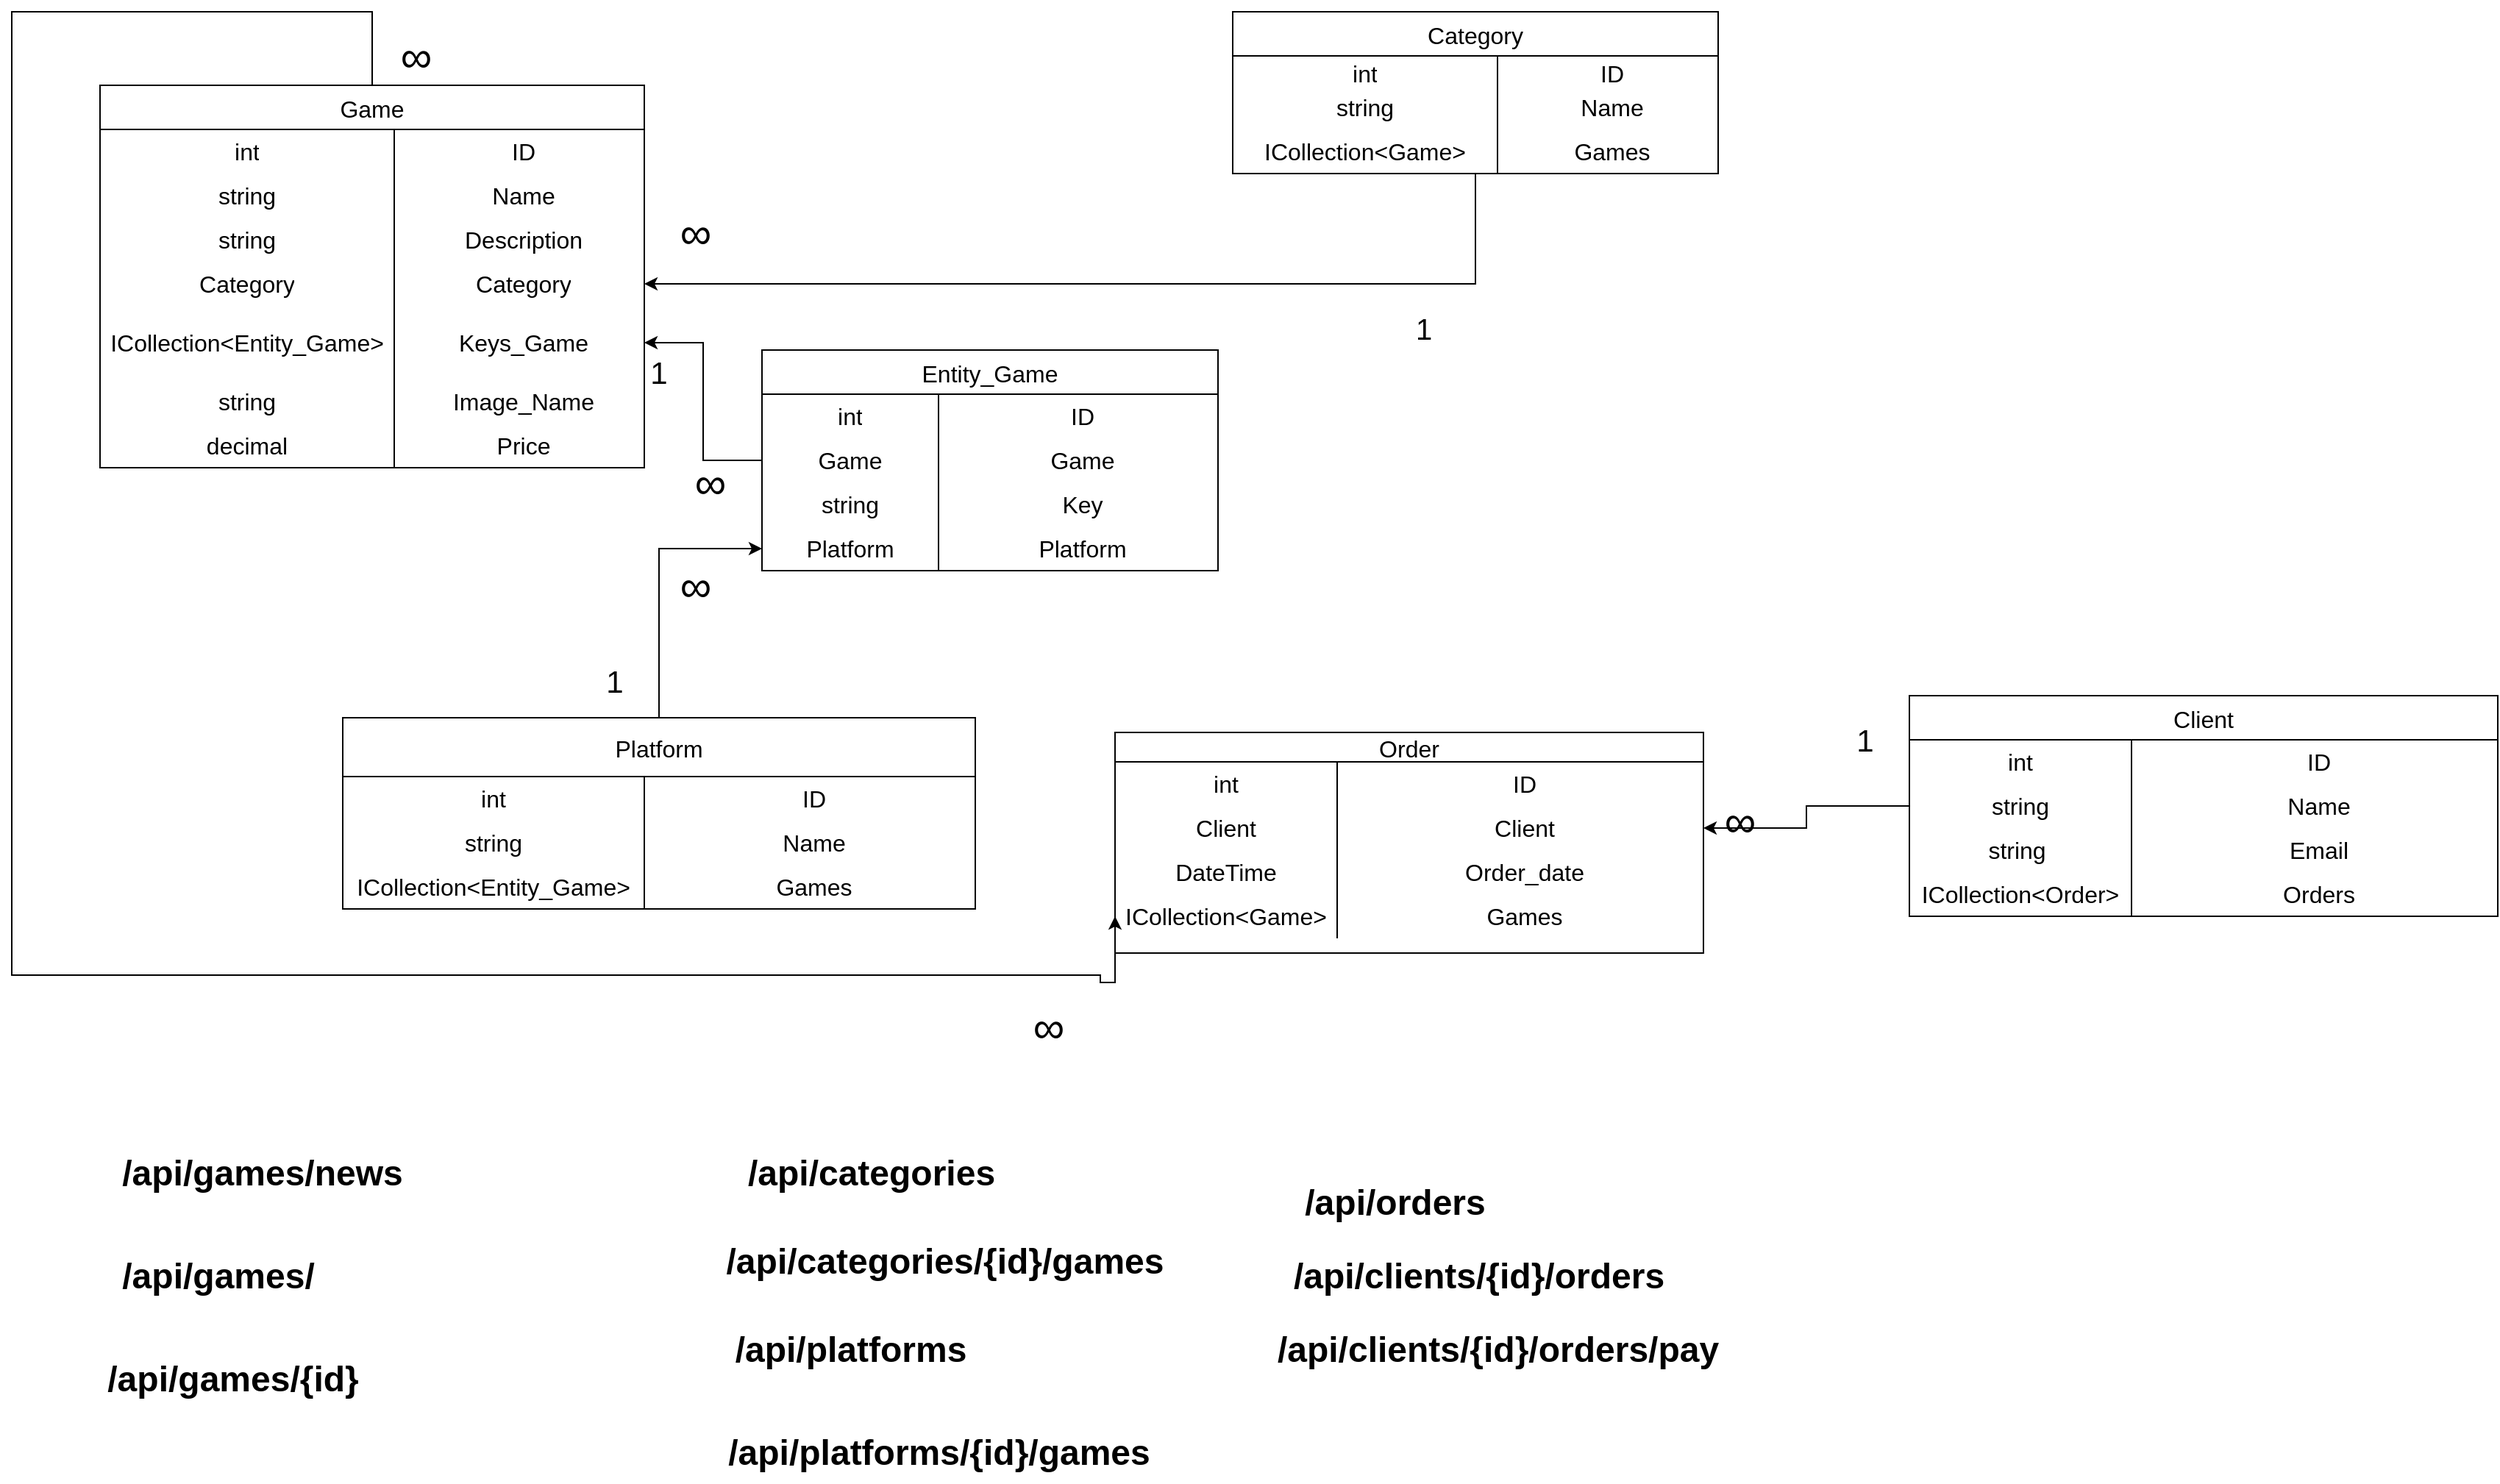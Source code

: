 <mxfile version="21.1.8" type="device">
  <diagram name="Страница 1" id="3Lo83Z3ZKPnrbhbtp0Zb">
    <mxGraphModel dx="2258" dy="813" grid="1" gridSize="10" guides="1" tooltips="1" connect="1" arrows="1" fold="1" page="1" pageScale="1" pageWidth="827" pageHeight="1169" math="0" shadow="0">
      <root>
        <mxCell id="0" />
        <mxCell id="1" parent="0" />
        <mxCell id="Z5sGhNOZtN5fGcx6veP4-15" style="edgeStyle=orthogonalEdgeStyle;rounded=0;orthogonalLoop=1;jettySize=auto;html=1;entryX=1;entryY=0.5;entryDx=0;entryDy=0;" parent="1" source="r6_UhXs1rqPgUjwS--Lz-9" target="Z5sGhNOZtN5fGcx6veP4-2" edge="1">
          <mxGeometry relative="1" as="geometry" />
        </mxCell>
        <mxCell id="r6_UhXs1rqPgUjwS--Lz-9" value="Entity_Game" style="shape=table;startSize=30;container=1;collapsible=0;childLayout=tableLayout;fixedRows=1;rowLines=0;fontStyle=0;strokeColor=default;fontSize=16;align=center;" parent="1" vertex="1">
          <mxGeometry x="290" y="250" width="310" height="150" as="geometry" />
        </mxCell>
        <mxCell id="r6_UhXs1rqPgUjwS--Lz-10" value="" style="shape=tableRow;horizontal=0;startSize=0;swimlaneHead=0;swimlaneBody=0;top=0;left=0;bottom=0;right=0;collapsible=0;dropTarget=0;fillColor=none;points=[[0,0.5],[1,0.5]];portConstraint=eastwest;strokeColor=inherit;fontSize=16;" parent="r6_UhXs1rqPgUjwS--Lz-9" vertex="1">
          <mxGeometry y="30" width="310" height="30" as="geometry" />
        </mxCell>
        <mxCell id="r6_UhXs1rqPgUjwS--Lz-11" value="int" style="shape=partialRectangle;html=1;whiteSpace=wrap;connectable=0;fillColor=none;top=0;left=0;bottom=0;right=0;overflow=hidden;pointerEvents=1;strokeColor=inherit;fontSize=16;" parent="r6_UhXs1rqPgUjwS--Lz-10" vertex="1">
          <mxGeometry width="120" height="30" as="geometry">
            <mxRectangle width="120" height="30" as="alternateBounds" />
          </mxGeometry>
        </mxCell>
        <mxCell id="r6_UhXs1rqPgUjwS--Lz-12" value="ID" style="shape=partialRectangle;html=1;whiteSpace=wrap;connectable=0;fillColor=none;top=0;left=0;bottom=0;right=0;align=center;spacingLeft=6;overflow=hidden;strokeColor=inherit;fontSize=16;" parent="r6_UhXs1rqPgUjwS--Lz-10" vertex="1">
          <mxGeometry x="120" width="190" height="30" as="geometry">
            <mxRectangle width="190" height="30" as="alternateBounds" />
          </mxGeometry>
        </mxCell>
        <mxCell id="r6_UhXs1rqPgUjwS--Lz-19" style="shape=tableRow;horizontal=0;startSize=0;swimlaneHead=0;swimlaneBody=0;top=0;left=0;bottom=0;right=0;collapsible=0;dropTarget=0;fillColor=none;points=[[0,0.5],[1,0.5]];portConstraint=eastwest;strokeColor=inherit;fontSize=16;" parent="r6_UhXs1rqPgUjwS--Lz-9" vertex="1">
          <mxGeometry y="60" width="310" height="30" as="geometry" />
        </mxCell>
        <mxCell id="r6_UhXs1rqPgUjwS--Lz-20" value="Game" style="shape=partialRectangle;html=1;whiteSpace=wrap;connectable=0;fillColor=none;top=0;left=0;bottom=0;right=0;overflow=hidden;pointerEvents=1;strokeColor=inherit;fontSize=16;" parent="r6_UhXs1rqPgUjwS--Lz-19" vertex="1">
          <mxGeometry width="120" height="30" as="geometry">
            <mxRectangle width="120" height="30" as="alternateBounds" />
          </mxGeometry>
        </mxCell>
        <mxCell id="r6_UhXs1rqPgUjwS--Lz-21" value="Game" style="shape=partialRectangle;html=1;whiteSpace=wrap;connectable=0;fillColor=none;top=0;left=0;bottom=0;right=0;align=center;spacingLeft=6;overflow=hidden;strokeColor=inherit;fontSize=16;" parent="r6_UhXs1rqPgUjwS--Lz-19" vertex="1">
          <mxGeometry x="120" width="190" height="30" as="geometry">
            <mxRectangle width="190" height="30" as="alternateBounds" />
          </mxGeometry>
        </mxCell>
        <mxCell id="r6_UhXs1rqPgUjwS--Lz-57" style="shape=tableRow;horizontal=0;startSize=0;swimlaneHead=0;swimlaneBody=0;top=0;left=0;bottom=0;right=0;collapsible=0;dropTarget=0;fillColor=none;points=[[0,0.5],[1,0.5]];portConstraint=eastwest;strokeColor=inherit;fontSize=16;" parent="r6_UhXs1rqPgUjwS--Lz-9" vertex="1">
          <mxGeometry y="90" width="310" height="30" as="geometry" />
        </mxCell>
        <mxCell id="r6_UhXs1rqPgUjwS--Lz-58" value="string" style="shape=partialRectangle;html=1;whiteSpace=wrap;connectable=0;fillColor=none;top=0;left=0;bottom=0;right=0;overflow=hidden;strokeColor=inherit;fontSize=16;" parent="r6_UhXs1rqPgUjwS--Lz-57" vertex="1">
          <mxGeometry width="120" height="30" as="geometry">
            <mxRectangle width="120" height="30" as="alternateBounds" />
          </mxGeometry>
        </mxCell>
        <mxCell id="r6_UhXs1rqPgUjwS--Lz-59" value="Key" style="shape=partialRectangle;html=1;whiteSpace=wrap;connectable=0;fillColor=none;top=0;left=0;bottom=0;right=0;align=center;spacingLeft=6;overflow=hidden;strokeColor=inherit;fontSize=16;" parent="r6_UhXs1rqPgUjwS--Lz-57" vertex="1">
          <mxGeometry x="120" width="190" height="30" as="geometry">
            <mxRectangle width="190" height="30" as="alternateBounds" />
          </mxGeometry>
        </mxCell>
        <mxCell id="r6_UhXs1rqPgUjwS--Lz-25" style="shape=tableRow;horizontal=0;startSize=0;swimlaneHead=0;swimlaneBody=0;top=0;left=0;bottom=0;right=0;collapsible=0;dropTarget=0;fillColor=none;points=[[0,0.5],[1,0.5]];portConstraint=eastwest;strokeColor=inherit;fontSize=16;" parent="r6_UhXs1rqPgUjwS--Lz-9" vertex="1">
          <mxGeometry y="120" width="310" height="30" as="geometry" />
        </mxCell>
        <mxCell id="r6_UhXs1rqPgUjwS--Lz-26" value="Platform" style="shape=partialRectangle;html=1;whiteSpace=wrap;connectable=0;fillColor=none;top=0;left=0;bottom=0;right=0;overflow=hidden;strokeColor=inherit;fontSize=16;" parent="r6_UhXs1rqPgUjwS--Lz-25" vertex="1">
          <mxGeometry width="120" height="30" as="geometry">
            <mxRectangle width="120" height="30" as="alternateBounds" />
          </mxGeometry>
        </mxCell>
        <mxCell id="r6_UhXs1rqPgUjwS--Lz-27" value="Platform" style="shape=partialRectangle;html=1;whiteSpace=wrap;connectable=0;fillColor=none;top=0;left=0;bottom=0;right=0;align=center;spacingLeft=6;overflow=hidden;strokeColor=inherit;fontSize=16;" parent="r6_UhXs1rqPgUjwS--Lz-25" vertex="1">
          <mxGeometry x="120" width="190" height="30" as="geometry">
            <mxRectangle width="190" height="30" as="alternateBounds" />
          </mxGeometry>
        </mxCell>
        <mxCell id="Z5sGhNOZtN5fGcx6veP4-19" style="edgeStyle=orthogonalEdgeStyle;rounded=0;orthogonalLoop=1;jettySize=auto;html=1;entryX=1;entryY=0.5;entryDx=0;entryDy=0;" parent="1" source="r6_UhXs1rqPgUjwS--Lz-31" target="Z5sGhNOZtN5fGcx6veP4-16" edge="1">
          <mxGeometry relative="1" as="geometry" />
        </mxCell>
        <mxCell id="r6_UhXs1rqPgUjwS--Lz-31" value="Category" style="shape=table;startSize=30;container=1;collapsible=0;childLayout=tableLayout;fixedRows=1;rowLines=0;fontStyle=0;strokeColor=default;fontSize=16;" parent="1" vertex="1">
          <mxGeometry x="610" y="20" width="330" height="110" as="geometry" />
        </mxCell>
        <mxCell id="r6_UhXs1rqPgUjwS--Lz-32" value="" style="shape=tableRow;horizontal=0;startSize=0;swimlaneHead=0;swimlaneBody=0;top=0;left=0;bottom=0;right=0;collapsible=0;dropTarget=0;fillColor=none;points=[[0,0.5],[1,0.5]];portConstraint=eastwest;strokeColor=inherit;fontSize=16;" parent="r6_UhXs1rqPgUjwS--Lz-31" vertex="1">
          <mxGeometry y="30" width="330" height="20" as="geometry" />
        </mxCell>
        <mxCell id="r6_UhXs1rqPgUjwS--Lz-33" value="int" style="shape=partialRectangle;html=1;whiteSpace=wrap;connectable=0;fillColor=none;top=0;left=0;bottom=0;right=0;overflow=hidden;pointerEvents=1;strokeColor=inherit;fontSize=16;" parent="r6_UhXs1rqPgUjwS--Lz-32" vertex="1">
          <mxGeometry width="180" height="20" as="geometry">
            <mxRectangle width="180" height="20" as="alternateBounds" />
          </mxGeometry>
        </mxCell>
        <mxCell id="r6_UhXs1rqPgUjwS--Lz-34" value="ID" style="shape=partialRectangle;html=1;whiteSpace=wrap;connectable=0;fillColor=none;top=0;left=0;bottom=0;right=0;align=center;spacingLeft=6;overflow=hidden;strokeColor=inherit;fontSize=16;" parent="r6_UhXs1rqPgUjwS--Lz-32" vertex="1">
          <mxGeometry x="180" width="150" height="20" as="geometry">
            <mxRectangle width="150" height="20" as="alternateBounds" />
          </mxGeometry>
        </mxCell>
        <mxCell id="r6_UhXs1rqPgUjwS--Lz-35" value="" style="shape=tableRow;horizontal=0;startSize=0;swimlaneHead=0;swimlaneBody=0;top=0;left=0;bottom=0;right=0;collapsible=0;dropTarget=0;fillColor=none;points=[[0,0.5],[1,0.5]];portConstraint=eastwest;strokeColor=inherit;fontSize=16;" parent="r6_UhXs1rqPgUjwS--Lz-31" vertex="1">
          <mxGeometry y="50" width="330" height="30" as="geometry" />
        </mxCell>
        <mxCell id="r6_UhXs1rqPgUjwS--Lz-36" value="string" style="shape=partialRectangle;html=1;whiteSpace=wrap;connectable=0;fillColor=none;top=0;left=0;bottom=0;right=0;overflow=hidden;strokeColor=inherit;fontSize=16;" parent="r6_UhXs1rqPgUjwS--Lz-35" vertex="1">
          <mxGeometry width="180" height="30" as="geometry">
            <mxRectangle width="180" height="30" as="alternateBounds" />
          </mxGeometry>
        </mxCell>
        <mxCell id="r6_UhXs1rqPgUjwS--Lz-37" value="Name" style="shape=partialRectangle;html=1;whiteSpace=wrap;connectable=0;fillColor=none;top=0;left=0;bottom=0;right=0;align=center;spacingLeft=6;overflow=hidden;strokeColor=inherit;fontSize=16;" parent="r6_UhXs1rqPgUjwS--Lz-35" vertex="1">
          <mxGeometry x="180" width="150" height="30" as="geometry">
            <mxRectangle width="150" height="30" as="alternateBounds" />
          </mxGeometry>
        </mxCell>
        <mxCell id="Ier1C6OoSZQnCOWNsd0F-12" style="shape=tableRow;horizontal=0;startSize=0;swimlaneHead=0;swimlaneBody=0;top=0;left=0;bottom=0;right=0;collapsible=0;dropTarget=0;fillColor=none;points=[[0,0.5],[1,0.5]];portConstraint=eastwest;strokeColor=inherit;fontSize=16;" parent="r6_UhXs1rqPgUjwS--Lz-31" vertex="1">
          <mxGeometry y="80" width="330" height="30" as="geometry" />
        </mxCell>
        <mxCell id="Ier1C6OoSZQnCOWNsd0F-13" value="ICollection&amp;lt;Game&amp;gt;" style="shape=partialRectangle;html=1;whiteSpace=wrap;connectable=0;fillColor=none;top=0;left=0;bottom=0;right=0;overflow=hidden;strokeColor=inherit;fontSize=16;" parent="Ier1C6OoSZQnCOWNsd0F-12" vertex="1">
          <mxGeometry width="180" height="30" as="geometry">
            <mxRectangle width="180" height="30" as="alternateBounds" />
          </mxGeometry>
        </mxCell>
        <mxCell id="Ier1C6OoSZQnCOWNsd0F-14" value="Games" style="shape=partialRectangle;html=1;whiteSpace=wrap;connectable=0;fillColor=none;top=0;left=0;bottom=0;right=0;align=center;spacingLeft=6;overflow=hidden;strokeColor=inherit;fontSize=16;" parent="Ier1C6OoSZQnCOWNsd0F-12" vertex="1">
          <mxGeometry x="180" width="150" height="30" as="geometry">
            <mxRectangle width="150" height="30" as="alternateBounds" />
          </mxGeometry>
        </mxCell>
        <mxCell id="r6_UhXs1rqPgUjwS--Lz-60" style="edgeStyle=orthogonalEdgeStyle;rounded=0;orthogonalLoop=1;jettySize=auto;html=1;entryX=0;entryY=0.5;entryDx=0;entryDy=0;" parent="1" source="r6_UhXs1rqPgUjwS--Lz-47" target="r6_UhXs1rqPgUjwS--Lz-25" edge="1">
          <mxGeometry relative="1" as="geometry" />
        </mxCell>
        <mxCell id="r6_UhXs1rqPgUjwS--Lz-47" value="Platform" style="shape=table;startSize=40;container=1;collapsible=0;childLayout=tableLayout;fixedRows=1;rowLines=0;fontStyle=0;strokeColor=default;fontSize=16;" parent="1" vertex="1">
          <mxGeometry x="5" y="500" width="430" height="130" as="geometry" />
        </mxCell>
        <mxCell id="r6_UhXs1rqPgUjwS--Lz-48" value="" style="shape=tableRow;horizontal=0;startSize=0;swimlaneHead=0;swimlaneBody=0;top=0;left=0;bottom=0;right=0;collapsible=0;dropTarget=0;fillColor=none;points=[[0,0.5],[1,0.5]];portConstraint=eastwest;strokeColor=inherit;fontSize=16;" parent="r6_UhXs1rqPgUjwS--Lz-47" vertex="1">
          <mxGeometry y="40" width="430" height="30" as="geometry" />
        </mxCell>
        <mxCell id="r6_UhXs1rqPgUjwS--Lz-49" value="int" style="shape=partialRectangle;html=1;whiteSpace=wrap;connectable=0;fillColor=none;top=0;left=0;bottom=0;right=0;overflow=hidden;pointerEvents=1;strokeColor=inherit;fontSize=16;" parent="r6_UhXs1rqPgUjwS--Lz-48" vertex="1">
          <mxGeometry width="205" height="30" as="geometry">
            <mxRectangle width="205" height="30" as="alternateBounds" />
          </mxGeometry>
        </mxCell>
        <mxCell id="r6_UhXs1rqPgUjwS--Lz-50" value="ID" style="shape=partialRectangle;html=1;whiteSpace=wrap;connectable=0;fillColor=none;top=0;left=0;bottom=0;right=0;align=center;spacingLeft=6;overflow=hidden;strokeColor=inherit;fontSize=16;" parent="r6_UhXs1rqPgUjwS--Lz-48" vertex="1">
          <mxGeometry x="205" width="225" height="30" as="geometry">
            <mxRectangle width="225" height="30" as="alternateBounds" />
          </mxGeometry>
        </mxCell>
        <mxCell id="r6_UhXs1rqPgUjwS--Lz-51" value="" style="shape=tableRow;horizontal=0;startSize=0;swimlaneHead=0;swimlaneBody=0;top=0;left=0;bottom=0;right=0;collapsible=0;dropTarget=0;fillColor=none;points=[[0,0.5],[1,0.5]];portConstraint=eastwest;strokeColor=inherit;fontSize=16;" parent="r6_UhXs1rqPgUjwS--Lz-47" vertex="1">
          <mxGeometry y="70" width="430" height="30" as="geometry" />
        </mxCell>
        <mxCell id="r6_UhXs1rqPgUjwS--Lz-52" value="string" style="shape=partialRectangle;html=1;whiteSpace=wrap;connectable=0;fillColor=none;top=0;left=0;bottom=0;right=0;overflow=hidden;strokeColor=inherit;fontSize=16;" parent="r6_UhXs1rqPgUjwS--Lz-51" vertex="1">
          <mxGeometry width="205" height="30" as="geometry">
            <mxRectangle width="205" height="30" as="alternateBounds" />
          </mxGeometry>
        </mxCell>
        <mxCell id="r6_UhXs1rqPgUjwS--Lz-53" value="Name" style="shape=partialRectangle;html=1;whiteSpace=wrap;connectable=0;fillColor=none;top=0;left=0;bottom=0;right=0;align=center;spacingLeft=6;overflow=hidden;strokeColor=inherit;fontSize=16;" parent="r6_UhXs1rqPgUjwS--Lz-51" vertex="1">
          <mxGeometry x="205" width="225" height="30" as="geometry">
            <mxRectangle width="225" height="30" as="alternateBounds" />
          </mxGeometry>
        </mxCell>
        <mxCell id="Ier1C6OoSZQnCOWNsd0F-18" style="shape=tableRow;horizontal=0;startSize=0;swimlaneHead=0;swimlaneBody=0;top=0;left=0;bottom=0;right=0;collapsible=0;dropTarget=0;fillColor=none;points=[[0,0.5],[1,0.5]];portConstraint=eastwest;strokeColor=inherit;fontSize=16;" parent="r6_UhXs1rqPgUjwS--Lz-47" vertex="1">
          <mxGeometry y="100" width="430" height="30" as="geometry" />
        </mxCell>
        <mxCell id="Ier1C6OoSZQnCOWNsd0F-19" value="ICollection&amp;lt;Entity_Game&amp;gt;" style="shape=partialRectangle;html=1;whiteSpace=wrap;connectable=0;fillColor=none;top=0;left=0;bottom=0;right=0;overflow=hidden;strokeColor=inherit;fontSize=16;" parent="Ier1C6OoSZQnCOWNsd0F-18" vertex="1">
          <mxGeometry width="205" height="30" as="geometry">
            <mxRectangle width="205" height="30" as="alternateBounds" />
          </mxGeometry>
        </mxCell>
        <mxCell id="Ier1C6OoSZQnCOWNsd0F-20" value="Games" style="shape=partialRectangle;html=1;whiteSpace=wrap;connectable=0;fillColor=none;top=0;left=0;bottom=0;right=0;align=center;spacingLeft=6;overflow=hidden;strokeColor=inherit;fontSize=16;" parent="Ier1C6OoSZQnCOWNsd0F-18" vertex="1">
          <mxGeometry x="205" width="225" height="30" as="geometry">
            <mxRectangle width="225" height="30" as="alternateBounds" />
          </mxGeometry>
        </mxCell>
        <mxCell id="r6_UhXs1rqPgUjwS--Lz-61" value="&lt;font style=&quot;font-size: 30px;&quot;&gt;∞&lt;/font&gt;" style="text;html=1;strokeColor=none;fillColor=none;align=center;verticalAlign=middle;whiteSpace=wrap;rounded=0;" parent="1" vertex="1">
          <mxGeometry x="200" y="390" width="90" height="40" as="geometry" />
        </mxCell>
        <mxCell id="r6_UhXs1rqPgUjwS--Lz-62" value="1" style="text;html=1;strokeColor=none;fillColor=none;align=center;verticalAlign=middle;whiteSpace=wrap;rounded=0;fontSize=21;" parent="1" vertex="1">
          <mxGeometry x="160" y="460" width="60" height="30" as="geometry" />
        </mxCell>
        <mxCell id="r6_UhXs1rqPgUjwS--Lz-63" value="&lt;font style=&quot;font-size: 30px;&quot;&gt;∞&lt;/font&gt;" style="text;html=1;strokeColor=none;fillColor=none;align=center;verticalAlign=middle;whiteSpace=wrap;rounded=0;" parent="1" vertex="1">
          <mxGeometry x="200" y="150" width="90" height="40" as="geometry" />
        </mxCell>
        <mxCell id="r6_UhXs1rqPgUjwS--Lz-64" value="1" style="text;html=1;strokeColor=none;fillColor=none;align=center;verticalAlign=middle;whiteSpace=wrap;rounded=0;fontSize=20;" parent="1" vertex="1">
          <mxGeometry x="710" y="220" width="60" height="30" as="geometry" />
        </mxCell>
        <mxCell id="r6_UhXs1rqPgUjwS--Lz-65" value="Order" style="shape=table;startSize=20;container=1;collapsible=0;childLayout=tableLayout;fixedRows=1;rowLines=0;fontStyle=0;strokeColor=default;fontSize=16;" parent="1" vertex="1">
          <mxGeometry x="530" y="510" width="400" height="150" as="geometry" />
        </mxCell>
        <mxCell id="r6_UhXs1rqPgUjwS--Lz-66" value="" style="shape=tableRow;horizontal=0;startSize=0;swimlaneHead=0;swimlaneBody=0;top=0;left=0;bottom=0;right=0;collapsible=0;dropTarget=0;fillColor=none;points=[[0,0.5],[1,0.5]];portConstraint=eastwest;strokeColor=inherit;fontSize=16;" parent="r6_UhXs1rqPgUjwS--Lz-65" vertex="1">
          <mxGeometry y="20" width="400" height="30" as="geometry" />
        </mxCell>
        <mxCell id="r6_UhXs1rqPgUjwS--Lz-67" value="int" style="shape=partialRectangle;html=1;whiteSpace=wrap;connectable=0;fillColor=none;top=0;left=0;bottom=0;right=0;overflow=hidden;pointerEvents=1;strokeColor=inherit;fontSize=16;" parent="r6_UhXs1rqPgUjwS--Lz-66" vertex="1">
          <mxGeometry width="151" height="30" as="geometry">
            <mxRectangle width="151" height="30" as="alternateBounds" />
          </mxGeometry>
        </mxCell>
        <mxCell id="r6_UhXs1rqPgUjwS--Lz-68" value="ID" style="shape=partialRectangle;html=1;whiteSpace=wrap;connectable=0;fillColor=none;top=0;left=0;bottom=0;right=0;align=center;spacingLeft=6;overflow=hidden;strokeColor=inherit;fontSize=16;" parent="r6_UhXs1rqPgUjwS--Lz-66" vertex="1">
          <mxGeometry x="151" width="249" height="30" as="geometry">
            <mxRectangle width="249" height="30" as="alternateBounds" />
          </mxGeometry>
        </mxCell>
        <mxCell id="r6_UhXs1rqPgUjwS--Lz-72" value="" style="shape=tableRow;horizontal=0;startSize=0;swimlaneHead=0;swimlaneBody=0;top=0;left=0;bottom=0;right=0;collapsible=0;dropTarget=0;fillColor=none;points=[[0,0.5],[1,0.5]];portConstraint=eastwest;strokeColor=inherit;fontSize=16;" parent="r6_UhXs1rqPgUjwS--Lz-65" vertex="1">
          <mxGeometry y="50" width="400" height="30" as="geometry" />
        </mxCell>
        <mxCell id="r6_UhXs1rqPgUjwS--Lz-73" value="Client" style="shape=partialRectangle;html=1;whiteSpace=wrap;connectable=0;fillColor=none;top=0;left=0;bottom=0;right=0;overflow=hidden;strokeColor=inherit;fontSize=16;" parent="r6_UhXs1rqPgUjwS--Lz-72" vertex="1">
          <mxGeometry width="151" height="30" as="geometry">
            <mxRectangle width="151" height="30" as="alternateBounds" />
          </mxGeometry>
        </mxCell>
        <mxCell id="r6_UhXs1rqPgUjwS--Lz-74" value="Client" style="shape=partialRectangle;html=1;whiteSpace=wrap;connectable=0;fillColor=none;top=0;left=0;bottom=0;right=0;align=center;spacingLeft=6;overflow=hidden;strokeColor=inherit;fontSize=16;" parent="r6_UhXs1rqPgUjwS--Lz-72" vertex="1">
          <mxGeometry x="151" width="249" height="30" as="geometry">
            <mxRectangle width="249" height="30" as="alternateBounds" />
          </mxGeometry>
        </mxCell>
        <mxCell id="r6_UhXs1rqPgUjwS--Lz-75" style="shape=tableRow;horizontal=0;startSize=0;swimlaneHead=0;swimlaneBody=0;top=0;left=0;bottom=0;right=0;collapsible=0;dropTarget=0;fillColor=none;points=[[0,0.5],[1,0.5]];portConstraint=eastwest;strokeColor=inherit;fontSize=16;" parent="r6_UhXs1rqPgUjwS--Lz-65" vertex="1">
          <mxGeometry y="80" width="400" height="30" as="geometry" />
        </mxCell>
        <mxCell id="r6_UhXs1rqPgUjwS--Lz-76" value="DateTime" style="shape=partialRectangle;html=1;whiteSpace=wrap;connectable=0;fillColor=none;top=0;left=0;bottom=0;right=0;overflow=hidden;strokeColor=inherit;fontSize=16;" parent="r6_UhXs1rqPgUjwS--Lz-75" vertex="1">
          <mxGeometry width="151" height="30" as="geometry">
            <mxRectangle width="151" height="30" as="alternateBounds" />
          </mxGeometry>
        </mxCell>
        <mxCell id="r6_UhXs1rqPgUjwS--Lz-77" value="Order_date" style="shape=partialRectangle;html=1;whiteSpace=wrap;connectable=0;fillColor=none;top=0;left=0;bottom=0;right=0;align=center;spacingLeft=6;overflow=hidden;strokeColor=inherit;fontSize=16;" parent="r6_UhXs1rqPgUjwS--Lz-75" vertex="1">
          <mxGeometry x="151" width="249" height="30" as="geometry">
            <mxRectangle width="249" height="30" as="alternateBounds" />
          </mxGeometry>
        </mxCell>
        <mxCell id="r6_UhXs1rqPgUjwS--Lz-81" style="shape=tableRow;horizontal=0;startSize=0;swimlaneHead=0;swimlaneBody=0;top=0;left=0;bottom=0;right=0;collapsible=0;dropTarget=0;fillColor=none;points=[[0,0.5],[1,0.5]];portConstraint=eastwest;strokeColor=inherit;fontSize=16;" parent="r6_UhXs1rqPgUjwS--Lz-65" vertex="1">
          <mxGeometry y="110" width="400" height="30" as="geometry" />
        </mxCell>
        <mxCell id="r6_UhXs1rqPgUjwS--Lz-82" value="ICollection&amp;lt;Game&amp;gt;" style="shape=partialRectangle;html=1;whiteSpace=wrap;connectable=0;fillColor=none;top=0;left=0;bottom=0;right=0;overflow=hidden;strokeColor=inherit;fontSize=16;" parent="r6_UhXs1rqPgUjwS--Lz-81" vertex="1">
          <mxGeometry width="151" height="30" as="geometry">
            <mxRectangle width="151" height="30" as="alternateBounds" />
          </mxGeometry>
        </mxCell>
        <mxCell id="r6_UhXs1rqPgUjwS--Lz-83" value="Games" style="shape=partialRectangle;html=1;whiteSpace=wrap;connectable=0;fillColor=none;top=0;left=0;bottom=0;right=0;align=center;spacingLeft=6;overflow=hidden;strokeColor=inherit;fontSize=16;" parent="r6_UhXs1rqPgUjwS--Lz-81" vertex="1">
          <mxGeometry x="151" width="249" height="30" as="geometry">
            <mxRectangle width="249" height="30" as="alternateBounds" />
          </mxGeometry>
        </mxCell>
        <mxCell id="r6_UhXs1rqPgUjwS--Lz-86" value="&lt;font style=&quot;font-size: 30px;&quot;&gt;∞&lt;/font&gt;" style="text;html=1;strokeColor=none;fillColor=none;align=center;verticalAlign=middle;whiteSpace=wrap;rounded=0;" parent="1" vertex="1">
          <mxGeometry x="10" y="30" width="90" height="40" as="geometry" />
        </mxCell>
        <mxCell id="Z5sGhNOZtN5fGcx6veP4-1" style="edgeStyle=orthogonalEdgeStyle;rounded=0;orthogonalLoop=1;jettySize=auto;html=1;exitX=0.5;exitY=0;exitDx=0;exitDy=0;entryX=0;entryY=0.5;entryDx=0;entryDy=0;" parent="1" source="r6_UhXs1rqPgUjwS--Lz-90" target="r6_UhXs1rqPgUjwS--Lz-81" edge="1">
          <mxGeometry relative="1" as="geometry">
            <Array as="points">
              <mxPoint x="25" y="20" />
              <mxPoint x="-220" y="20" />
              <mxPoint x="-220" y="675" />
              <mxPoint x="520" y="675" />
              <mxPoint x="520" y="680" />
              <mxPoint x="530" y="680" />
            </Array>
            <mxPoint x="500" y="645" as="targetPoint" />
          </mxGeometry>
        </mxCell>
        <mxCell id="r6_UhXs1rqPgUjwS--Lz-90" value="Game" style="shape=table;startSize=30;container=1;collapsible=0;childLayout=tableLayout;fixedRows=1;rowLines=0;fontStyle=0;strokeColor=default;fontSize=16;" parent="1" vertex="1">
          <mxGeometry x="-160" y="70" width="370" height="260" as="geometry" />
        </mxCell>
        <mxCell id="r6_UhXs1rqPgUjwS--Lz-91" value="" style="shape=tableRow;horizontal=0;startSize=0;swimlaneHead=0;swimlaneBody=0;top=0;left=0;bottom=0;right=0;collapsible=0;dropTarget=0;fillColor=none;points=[[0,0.5],[1,0.5]];portConstraint=eastwest;strokeColor=inherit;fontSize=16;" parent="r6_UhXs1rqPgUjwS--Lz-90" vertex="1">
          <mxGeometry y="30" width="370" height="30" as="geometry" />
        </mxCell>
        <mxCell id="r6_UhXs1rqPgUjwS--Lz-92" value="int" style="shape=partialRectangle;html=1;whiteSpace=wrap;connectable=0;fillColor=none;top=0;left=0;bottom=0;right=0;overflow=hidden;pointerEvents=1;strokeColor=inherit;fontSize=16;" parent="r6_UhXs1rqPgUjwS--Lz-91" vertex="1">
          <mxGeometry width="200" height="30" as="geometry">
            <mxRectangle width="200" height="30" as="alternateBounds" />
          </mxGeometry>
        </mxCell>
        <mxCell id="r6_UhXs1rqPgUjwS--Lz-93" value="ID" style="shape=partialRectangle;html=1;whiteSpace=wrap;connectable=0;fillColor=none;top=0;left=0;bottom=0;right=0;align=center;spacingLeft=6;overflow=hidden;strokeColor=inherit;fontSize=16;" parent="r6_UhXs1rqPgUjwS--Lz-91" vertex="1">
          <mxGeometry x="200" width="170" height="30" as="geometry">
            <mxRectangle width="170" height="30" as="alternateBounds" />
          </mxGeometry>
        </mxCell>
        <mxCell id="r6_UhXs1rqPgUjwS--Lz-94" value="" style="shape=tableRow;horizontal=0;startSize=0;swimlaneHead=0;swimlaneBody=0;top=0;left=0;bottom=0;right=0;collapsible=0;dropTarget=0;fillColor=none;points=[[0,0.5],[1,0.5]];portConstraint=eastwest;strokeColor=inherit;fontSize=16;" parent="r6_UhXs1rqPgUjwS--Lz-90" vertex="1">
          <mxGeometry y="60" width="370" height="30" as="geometry" />
        </mxCell>
        <mxCell id="r6_UhXs1rqPgUjwS--Lz-95" value="string" style="shape=partialRectangle;html=1;whiteSpace=wrap;connectable=0;fillColor=none;top=0;left=0;bottom=0;right=0;overflow=hidden;strokeColor=inherit;fontSize=16;" parent="r6_UhXs1rqPgUjwS--Lz-94" vertex="1">
          <mxGeometry width="200" height="30" as="geometry">
            <mxRectangle width="200" height="30" as="alternateBounds" />
          </mxGeometry>
        </mxCell>
        <mxCell id="r6_UhXs1rqPgUjwS--Lz-96" value="Name" style="shape=partialRectangle;html=1;whiteSpace=wrap;connectable=0;fillColor=none;top=0;left=0;bottom=0;right=0;align=center;spacingLeft=6;overflow=hidden;strokeColor=inherit;fontSize=16;" parent="r6_UhXs1rqPgUjwS--Lz-94" vertex="1">
          <mxGeometry x="200" width="170" height="30" as="geometry">
            <mxRectangle width="170" height="30" as="alternateBounds" />
          </mxGeometry>
        </mxCell>
        <mxCell id="Z5sGhNOZtN5fGcx6veP4-11" style="shape=tableRow;horizontal=0;startSize=0;swimlaneHead=0;swimlaneBody=0;top=0;left=0;bottom=0;right=0;collapsible=0;dropTarget=0;fillColor=none;points=[[0,0.5],[1,0.5]];portConstraint=eastwest;strokeColor=inherit;fontSize=16;" parent="r6_UhXs1rqPgUjwS--Lz-90" vertex="1">
          <mxGeometry y="90" width="370" height="30" as="geometry" />
        </mxCell>
        <mxCell id="Z5sGhNOZtN5fGcx6veP4-12" value="string" style="shape=partialRectangle;html=1;whiteSpace=wrap;connectable=0;fillColor=none;top=0;left=0;bottom=0;right=0;overflow=hidden;strokeColor=inherit;fontSize=16;" parent="Z5sGhNOZtN5fGcx6veP4-11" vertex="1">
          <mxGeometry width="200" height="30" as="geometry">
            <mxRectangle width="200" height="30" as="alternateBounds" />
          </mxGeometry>
        </mxCell>
        <mxCell id="Z5sGhNOZtN5fGcx6veP4-13" value="Description" style="shape=partialRectangle;html=1;whiteSpace=wrap;connectable=0;fillColor=none;top=0;left=0;bottom=0;right=0;align=center;spacingLeft=6;overflow=hidden;strokeColor=inherit;fontSize=16;" parent="Z5sGhNOZtN5fGcx6veP4-11" vertex="1">
          <mxGeometry x="200" width="170" height="30" as="geometry">
            <mxRectangle width="170" height="30" as="alternateBounds" />
          </mxGeometry>
        </mxCell>
        <mxCell id="Z5sGhNOZtN5fGcx6veP4-16" style="shape=tableRow;horizontal=0;startSize=0;swimlaneHead=0;swimlaneBody=0;top=0;left=0;bottom=0;right=0;collapsible=0;dropTarget=0;fillColor=none;points=[[0,0.5],[1,0.5]];portConstraint=eastwest;strokeColor=inherit;fontSize=16;" parent="r6_UhXs1rqPgUjwS--Lz-90" vertex="1">
          <mxGeometry y="120" width="370" height="30" as="geometry" />
        </mxCell>
        <mxCell id="Z5sGhNOZtN5fGcx6veP4-17" value="Category" style="shape=partialRectangle;html=1;whiteSpace=wrap;connectable=0;fillColor=none;top=0;left=0;bottom=0;right=0;overflow=hidden;strokeColor=inherit;fontSize=16;" parent="Z5sGhNOZtN5fGcx6veP4-16" vertex="1">
          <mxGeometry width="200" height="30" as="geometry">
            <mxRectangle width="200" height="30" as="alternateBounds" />
          </mxGeometry>
        </mxCell>
        <mxCell id="Z5sGhNOZtN5fGcx6veP4-18" value="Category" style="shape=partialRectangle;html=1;whiteSpace=wrap;connectable=0;fillColor=none;top=0;left=0;bottom=0;right=0;align=center;spacingLeft=6;overflow=hidden;strokeColor=inherit;fontSize=16;" parent="Z5sGhNOZtN5fGcx6veP4-16" vertex="1">
          <mxGeometry x="200" width="170" height="30" as="geometry">
            <mxRectangle width="170" height="30" as="alternateBounds" />
          </mxGeometry>
        </mxCell>
        <mxCell id="Z5sGhNOZtN5fGcx6veP4-2" style="shape=tableRow;horizontal=0;startSize=0;swimlaneHead=0;swimlaneBody=0;top=0;left=0;bottom=0;right=0;collapsible=0;dropTarget=0;fillColor=none;points=[[0,0.5],[1,0.5]];portConstraint=eastwest;strokeColor=inherit;fontSize=16;" parent="r6_UhXs1rqPgUjwS--Lz-90" vertex="1">
          <mxGeometry y="150" width="370" height="50" as="geometry" />
        </mxCell>
        <mxCell id="Z5sGhNOZtN5fGcx6veP4-3" value="ICollection&amp;lt;Entity_Game&amp;gt;" style="shape=partialRectangle;html=1;whiteSpace=wrap;connectable=0;fillColor=none;top=0;left=0;bottom=0;right=0;overflow=hidden;strokeColor=inherit;fontSize=16;" parent="Z5sGhNOZtN5fGcx6veP4-2" vertex="1">
          <mxGeometry width="200" height="50" as="geometry">
            <mxRectangle width="200" height="50" as="alternateBounds" />
          </mxGeometry>
        </mxCell>
        <mxCell id="Z5sGhNOZtN5fGcx6veP4-4" value="Keys_Game" style="shape=partialRectangle;html=1;whiteSpace=wrap;connectable=0;fillColor=none;top=0;left=0;bottom=0;right=0;align=center;spacingLeft=6;overflow=hidden;strokeColor=inherit;fontSize=16;" parent="Z5sGhNOZtN5fGcx6veP4-2" vertex="1">
          <mxGeometry x="200" width="170" height="50" as="geometry">
            <mxRectangle width="170" height="50" as="alternateBounds" />
          </mxGeometry>
        </mxCell>
        <mxCell id="Z5sGhNOZtN5fGcx6veP4-8" style="shape=tableRow;horizontal=0;startSize=0;swimlaneHead=0;swimlaneBody=0;top=0;left=0;bottom=0;right=0;collapsible=0;dropTarget=0;fillColor=none;points=[[0,0.5],[1,0.5]];portConstraint=eastwest;strokeColor=inherit;fontSize=16;" parent="r6_UhXs1rqPgUjwS--Lz-90" vertex="1">
          <mxGeometry y="200" width="370" height="30" as="geometry" />
        </mxCell>
        <mxCell id="Z5sGhNOZtN5fGcx6veP4-9" value="string" style="shape=partialRectangle;html=1;whiteSpace=wrap;connectable=0;fillColor=none;top=0;left=0;bottom=0;right=0;overflow=hidden;strokeColor=inherit;fontSize=16;" parent="Z5sGhNOZtN5fGcx6veP4-8" vertex="1">
          <mxGeometry width="200" height="30" as="geometry">
            <mxRectangle width="200" height="30" as="alternateBounds" />
          </mxGeometry>
        </mxCell>
        <mxCell id="Z5sGhNOZtN5fGcx6veP4-10" value="Image_Name" style="shape=partialRectangle;html=1;whiteSpace=wrap;connectable=0;fillColor=none;top=0;left=0;bottom=0;right=0;align=center;spacingLeft=6;overflow=hidden;strokeColor=inherit;fontSize=16;" parent="Z5sGhNOZtN5fGcx6veP4-8" vertex="1">
          <mxGeometry x="200" width="170" height="30" as="geometry">
            <mxRectangle width="170" height="30" as="alternateBounds" />
          </mxGeometry>
        </mxCell>
        <mxCell id="Z5sGhNOZtN5fGcx6veP4-21" style="shape=tableRow;horizontal=0;startSize=0;swimlaneHead=0;swimlaneBody=0;top=0;left=0;bottom=0;right=0;collapsible=0;dropTarget=0;fillColor=none;points=[[0,0.5],[1,0.5]];portConstraint=eastwest;strokeColor=inherit;fontSize=16;" parent="r6_UhXs1rqPgUjwS--Lz-90" vertex="1">
          <mxGeometry y="230" width="370" height="30" as="geometry" />
        </mxCell>
        <mxCell id="Z5sGhNOZtN5fGcx6veP4-22" value="decimal" style="shape=partialRectangle;html=1;whiteSpace=wrap;connectable=0;fillColor=none;top=0;left=0;bottom=0;right=0;overflow=hidden;strokeColor=inherit;fontSize=16;" parent="Z5sGhNOZtN5fGcx6veP4-21" vertex="1">
          <mxGeometry width="200" height="30" as="geometry">
            <mxRectangle width="200" height="30" as="alternateBounds" />
          </mxGeometry>
        </mxCell>
        <mxCell id="Z5sGhNOZtN5fGcx6veP4-23" value="Price" style="shape=partialRectangle;html=1;whiteSpace=wrap;connectable=0;fillColor=none;top=0;left=0;bottom=0;right=0;align=center;spacingLeft=6;overflow=hidden;strokeColor=inherit;fontSize=16;" parent="Z5sGhNOZtN5fGcx6veP4-21" vertex="1">
          <mxGeometry x="200" width="170" height="30" as="geometry">
            <mxRectangle width="170" height="30" as="alternateBounds" />
          </mxGeometry>
        </mxCell>
        <mxCell id="Z5sGhNOZtN5fGcx6veP4-6" value="&lt;font style=&quot;font-size: 30px;&quot;&gt;∞&lt;/font&gt;" style="text;html=1;strokeColor=none;fillColor=none;align=center;verticalAlign=middle;whiteSpace=wrap;rounded=0;" parent="1" vertex="1">
          <mxGeometry x="210" y="320" width="90" height="40" as="geometry" />
        </mxCell>
        <mxCell id="Z5sGhNOZtN5fGcx6veP4-7" value="1" style="text;html=1;strokeColor=none;fillColor=none;align=center;verticalAlign=middle;whiteSpace=wrap;rounded=0;fontSize=21;" parent="1" vertex="1">
          <mxGeometry x="190" y="250" width="60" height="30" as="geometry" />
        </mxCell>
        <mxCell id="RRujCTm-hBpy60O4tLGF-1" value="&lt;font style=&quot;font-size: 30px;&quot;&gt;∞&lt;/font&gt;" style="text;html=1;strokeColor=none;fillColor=none;align=center;verticalAlign=middle;whiteSpace=wrap;rounded=0;" parent="1" vertex="1">
          <mxGeometry x="440" y="690" width="90" height="40" as="geometry" />
        </mxCell>
        <mxCell id="RRujCTm-hBpy60O4tLGF-18" style="edgeStyle=orthogonalEdgeStyle;rounded=0;orthogonalLoop=1;jettySize=auto;html=1;entryX=1;entryY=0.5;entryDx=0;entryDy=0;" parent="1" source="RRujCTm-hBpy60O4tLGF-2" target="r6_UhXs1rqPgUjwS--Lz-72" edge="1">
          <mxGeometry relative="1" as="geometry" />
        </mxCell>
        <mxCell id="RRujCTm-hBpy60O4tLGF-2" value="Client" style="shape=table;startSize=30;container=1;collapsible=0;childLayout=tableLayout;fixedRows=1;rowLines=0;fontStyle=0;strokeColor=default;fontSize=16;" parent="1" vertex="1">
          <mxGeometry x="1070" y="485" width="400" height="150" as="geometry" />
        </mxCell>
        <mxCell id="RRujCTm-hBpy60O4tLGF-3" value="" style="shape=tableRow;horizontal=0;startSize=0;swimlaneHead=0;swimlaneBody=0;top=0;left=0;bottom=0;right=0;collapsible=0;dropTarget=0;fillColor=none;points=[[0,0.5],[1,0.5]];portConstraint=eastwest;strokeColor=inherit;fontSize=16;" parent="RRujCTm-hBpy60O4tLGF-2" vertex="1">
          <mxGeometry y="30" width="400" height="30" as="geometry" />
        </mxCell>
        <mxCell id="RRujCTm-hBpy60O4tLGF-4" value="int" style="shape=partialRectangle;html=1;whiteSpace=wrap;connectable=0;fillColor=none;top=0;left=0;bottom=0;right=0;overflow=hidden;pointerEvents=1;strokeColor=inherit;fontSize=16;" parent="RRujCTm-hBpy60O4tLGF-3" vertex="1">
          <mxGeometry width="151" height="30" as="geometry">
            <mxRectangle width="151" height="30" as="alternateBounds" />
          </mxGeometry>
        </mxCell>
        <mxCell id="RRujCTm-hBpy60O4tLGF-5" value="ID" style="shape=partialRectangle;html=1;whiteSpace=wrap;connectable=0;fillColor=none;top=0;left=0;bottom=0;right=0;align=center;spacingLeft=6;overflow=hidden;strokeColor=inherit;fontSize=16;" parent="RRujCTm-hBpy60O4tLGF-3" vertex="1">
          <mxGeometry x="151" width="249" height="30" as="geometry">
            <mxRectangle width="249" height="30" as="alternateBounds" />
          </mxGeometry>
        </mxCell>
        <mxCell id="RRujCTm-hBpy60O4tLGF-6" value="" style="shape=tableRow;horizontal=0;startSize=0;swimlaneHead=0;swimlaneBody=0;top=0;left=0;bottom=0;right=0;collapsible=0;dropTarget=0;fillColor=none;points=[[0,0.5],[1,0.5]];portConstraint=eastwest;strokeColor=inherit;fontSize=16;" parent="RRujCTm-hBpy60O4tLGF-2" vertex="1">
          <mxGeometry y="60" width="400" height="30" as="geometry" />
        </mxCell>
        <mxCell id="RRujCTm-hBpy60O4tLGF-7" value="string" style="shape=partialRectangle;html=1;whiteSpace=wrap;connectable=0;fillColor=none;top=0;left=0;bottom=0;right=0;overflow=hidden;strokeColor=inherit;fontSize=16;" parent="RRujCTm-hBpy60O4tLGF-6" vertex="1">
          <mxGeometry width="151" height="30" as="geometry">
            <mxRectangle width="151" height="30" as="alternateBounds" />
          </mxGeometry>
        </mxCell>
        <mxCell id="RRujCTm-hBpy60O4tLGF-8" value="Name" style="shape=partialRectangle;html=1;whiteSpace=wrap;connectable=0;fillColor=none;top=0;left=0;bottom=0;right=0;align=center;spacingLeft=6;overflow=hidden;strokeColor=inherit;fontSize=16;" parent="RRujCTm-hBpy60O4tLGF-6" vertex="1">
          <mxGeometry x="151" width="249" height="30" as="geometry">
            <mxRectangle width="249" height="30" as="alternateBounds" />
          </mxGeometry>
        </mxCell>
        <mxCell id="RRujCTm-hBpy60O4tLGF-9" value="" style="shape=tableRow;horizontal=0;startSize=0;swimlaneHead=0;swimlaneBody=0;top=0;left=0;bottom=0;right=0;collapsible=0;dropTarget=0;fillColor=none;points=[[0,0.5],[1,0.5]];portConstraint=eastwest;strokeColor=inherit;fontSize=16;" parent="RRujCTm-hBpy60O4tLGF-2" vertex="1">
          <mxGeometry y="90" width="400" height="30" as="geometry" />
        </mxCell>
        <mxCell id="RRujCTm-hBpy60O4tLGF-10" value="string&amp;nbsp;" style="shape=partialRectangle;html=1;whiteSpace=wrap;connectable=0;fillColor=none;top=0;left=0;bottom=0;right=0;overflow=hidden;strokeColor=inherit;fontSize=16;" parent="RRujCTm-hBpy60O4tLGF-9" vertex="1">
          <mxGeometry width="151" height="30" as="geometry">
            <mxRectangle width="151" height="30" as="alternateBounds" />
          </mxGeometry>
        </mxCell>
        <mxCell id="RRujCTm-hBpy60O4tLGF-11" value="Email" style="shape=partialRectangle;html=1;whiteSpace=wrap;connectable=0;fillColor=none;top=0;left=0;bottom=0;right=0;align=center;spacingLeft=6;overflow=hidden;strokeColor=inherit;fontSize=16;" parent="RRujCTm-hBpy60O4tLGF-9" vertex="1">
          <mxGeometry x="151" width="249" height="30" as="geometry">
            <mxRectangle width="249" height="30" as="alternateBounds" />
          </mxGeometry>
        </mxCell>
        <mxCell id="Ier1C6OoSZQnCOWNsd0F-15" style="shape=tableRow;horizontal=0;startSize=0;swimlaneHead=0;swimlaneBody=0;top=0;left=0;bottom=0;right=0;collapsible=0;dropTarget=0;fillColor=none;points=[[0,0.5],[1,0.5]];portConstraint=eastwest;strokeColor=inherit;fontSize=16;" parent="RRujCTm-hBpy60O4tLGF-2" vertex="1">
          <mxGeometry y="120" width="400" height="30" as="geometry" />
        </mxCell>
        <mxCell id="Ier1C6OoSZQnCOWNsd0F-16" value="ICollection&amp;lt;Order&amp;gt;" style="shape=partialRectangle;html=1;whiteSpace=wrap;connectable=0;fillColor=none;top=0;left=0;bottom=0;right=0;overflow=hidden;strokeColor=inherit;fontSize=16;" parent="Ier1C6OoSZQnCOWNsd0F-15" vertex="1">
          <mxGeometry width="151" height="30" as="geometry">
            <mxRectangle width="151" height="30" as="alternateBounds" />
          </mxGeometry>
        </mxCell>
        <mxCell id="Ier1C6OoSZQnCOWNsd0F-17" value="Orders" style="shape=partialRectangle;html=1;whiteSpace=wrap;connectable=0;fillColor=none;top=0;left=0;bottom=0;right=0;align=center;spacingLeft=6;overflow=hidden;strokeColor=inherit;fontSize=16;" parent="Ier1C6OoSZQnCOWNsd0F-15" vertex="1">
          <mxGeometry x="151" width="249" height="30" as="geometry">
            <mxRectangle width="249" height="30" as="alternateBounds" />
          </mxGeometry>
        </mxCell>
        <mxCell id="RRujCTm-hBpy60O4tLGF-19" value="1" style="text;html=1;strokeColor=none;fillColor=none;align=center;verticalAlign=middle;whiteSpace=wrap;rounded=0;fontSize=21;" parent="1" vertex="1">
          <mxGeometry x="1010" y="500" width="60" height="30" as="geometry" />
        </mxCell>
        <mxCell id="RRujCTm-hBpy60O4tLGF-20" value="&lt;font style=&quot;font-size: 30px;&quot;&gt;∞&lt;/font&gt;" style="text;html=1;strokeColor=none;fillColor=none;align=center;verticalAlign=middle;whiteSpace=wrap;rounded=0;" parent="1" vertex="1">
          <mxGeometry x="910" y="550" width="90" height="40" as="geometry" />
        </mxCell>
        <mxCell id="R_isBQZuYtCALdj3NpGX-4" value="/api/games/news" style="text;strokeColor=none;fillColor=none;html=1;fontSize=24;fontStyle=1;verticalAlign=middle;align=center;" parent="1" vertex="1">
          <mxGeometry x="-100" y="790" width="100" height="40" as="geometry" />
        </mxCell>
        <mxCell id="R_isBQZuYtCALdj3NpGX-7" value="/api/games/" style="text;strokeColor=none;fillColor=none;html=1;fontSize=24;fontStyle=1;verticalAlign=middle;align=center;" parent="1" vertex="1">
          <mxGeometry x="-130" y="860" width="100" height="40" as="geometry" />
        </mxCell>
        <mxCell id="R_isBQZuYtCALdj3NpGX-8" value="/api/categories" style="text;strokeColor=none;fillColor=none;html=1;fontSize=24;fontStyle=1;verticalAlign=middle;align=center;" parent="1" vertex="1">
          <mxGeometry x="314" y="790" width="100" height="40" as="geometry" />
        </mxCell>
        <mxCell id="R_isBQZuYtCALdj3NpGX-9" value="/api/categories/{id}/games" style="text;strokeColor=none;fillColor=none;html=1;fontSize=24;fontStyle=1;verticalAlign=middle;align=center;" parent="1" vertex="1">
          <mxGeometry x="364" y="850" width="100" height="40" as="geometry" />
        </mxCell>
        <mxCell id="R_isBQZuYtCALdj3NpGX-10" value="/api/games/{id}" style="text;strokeColor=none;fillColor=none;html=1;fontSize=24;fontStyle=1;verticalAlign=middle;align=center;" parent="1" vertex="1">
          <mxGeometry x="-120" y="930" width="100" height="40" as="geometry" />
        </mxCell>
        <mxCell id="eZ9VjmMC0wnIZbCEWGnX-1" value="/api/clients/{id}/orders" style="text;strokeColor=none;fillColor=none;html=1;fontSize=24;fontStyle=1;verticalAlign=middle;align=center;" parent="1" vertex="1">
          <mxGeometry x="727" y="860" width="100" height="40" as="geometry" />
        </mxCell>
        <mxCell id="eZ9VjmMC0wnIZbCEWGnX-6" value="/api/orders" style="text;strokeColor=none;fillColor=none;html=1;fontSize=24;fontStyle=1;verticalAlign=middle;align=center;" parent="1" vertex="1">
          <mxGeometry x="670" y="810" width="100" height="40" as="geometry" />
        </mxCell>
        <mxCell id="eZ9VjmMC0wnIZbCEWGnX-8" value="/api/clients/{id}/orders/pay" style="text;strokeColor=none;fillColor=none;html=1;fontSize=24;fontStyle=1;verticalAlign=middle;align=center;" parent="1" vertex="1">
          <mxGeometry x="740" y="910" width="100" height="40" as="geometry" />
        </mxCell>
        <mxCell id="Ier1C6OoSZQnCOWNsd0F-10" value="/api/platforms" style="text;strokeColor=none;fillColor=none;html=1;fontSize=24;fontStyle=1;verticalAlign=middle;align=center;" parent="1" vertex="1">
          <mxGeometry x="300" y="910" width="100" height="40" as="geometry" />
        </mxCell>
        <mxCell id="Ier1C6OoSZQnCOWNsd0F-11" value="/api/platforms/{id}/games" style="text;strokeColor=none;fillColor=none;html=1;fontSize=24;fontStyle=1;verticalAlign=middle;align=center;" parent="1" vertex="1">
          <mxGeometry x="360" y="980" width="100" height="40" as="geometry" />
        </mxCell>
      </root>
    </mxGraphModel>
  </diagram>
</mxfile>
